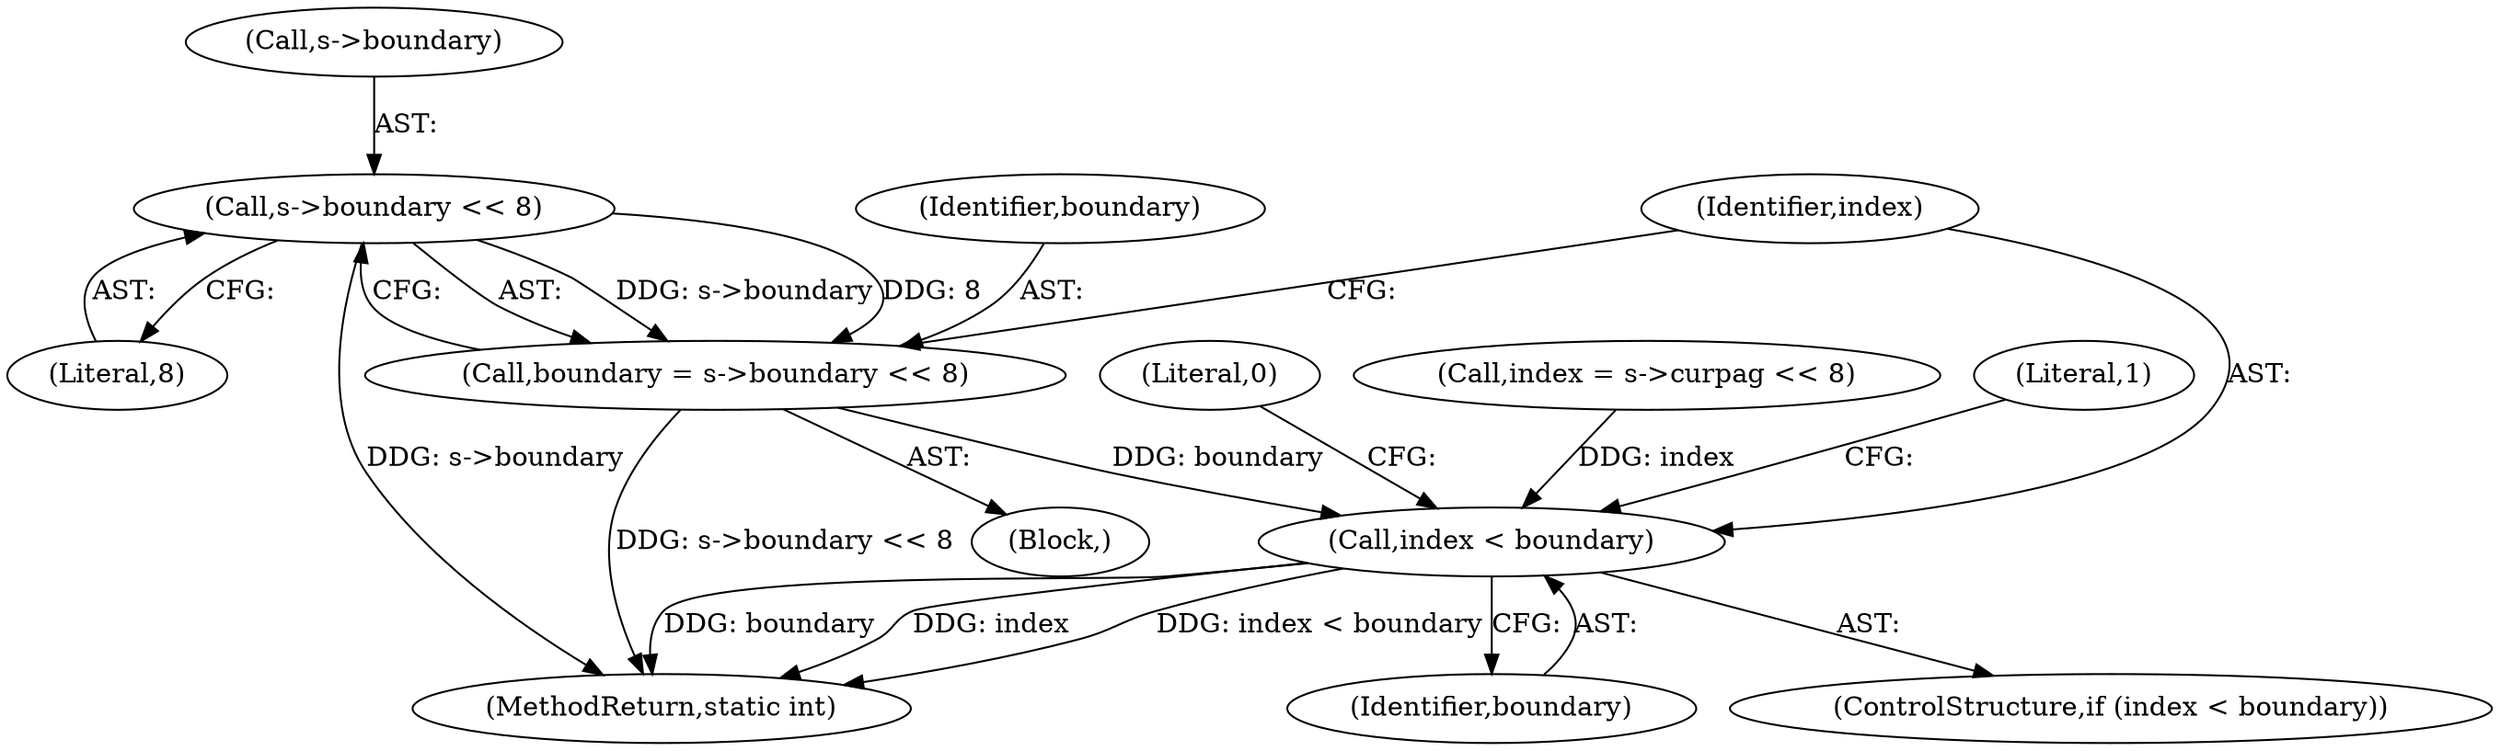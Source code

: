 digraph "0_qemu_415ab35a441eca767d033a2702223e785b9d5190@pointer" {
"1000126" [label="(Call,s->boundary << 8)"];
"1000124" [label="(Call,boundary = s->boundary << 8)"];
"1000132" [label="(Call,index < boundary)"];
"1000130" [label="(Literal,8)"];
"1000102" [label="(Block,)"];
"1000133" [label="(Identifier,index)"];
"1000134" [label="(Identifier,boundary)"];
"1000132" [label="(Call,index < boundary)"];
"1000124" [label="(Call,boundary = s->boundary << 8)"];
"1000125" [label="(Identifier,boundary)"];
"1000117" [label="(Call,index = s->curpag << 8)"];
"1000136" [label="(Literal,1)"];
"1000131" [label="(ControlStructure,if (index < boundary))"];
"1000139" [label="(MethodReturn,static int)"];
"1000138" [label="(Literal,0)"];
"1000127" [label="(Call,s->boundary)"];
"1000126" [label="(Call,s->boundary << 8)"];
"1000126" -> "1000124"  [label="AST: "];
"1000126" -> "1000130"  [label="CFG: "];
"1000127" -> "1000126"  [label="AST: "];
"1000130" -> "1000126"  [label="AST: "];
"1000124" -> "1000126"  [label="CFG: "];
"1000126" -> "1000139"  [label="DDG: s->boundary"];
"1000126" -> "1000124"  [label="DDG: s->boundary"];
"1000126" -> "1000124"  [label="DDG: 8"];
"1000124" -> "1000102"  [label="AST: "];
"1000125" -> "1000124"  [label="AST: "];
"1000133" -> "1000124"  [label="CFG: "];
"1000124" -> "1000139"  [label="DDG: s->boundary << 8"];
"1000124" -> "1000132"  [label="DDG: boundary"];
"1000132" -> "1000131"  [label="AST: "];
"1000132" -> "1000134"  [label="CFG: "];
"1000133" -> "1000132"  [label="AST: "];
"1000134" -> "1000132"  [label="AST: "];
"1000136" -> "1000132"  [label="CFG: "];
"1000138" -> "1000132"  [label="CFG: "];
"1000132" -> "1000139"  [label="DDG: index < boundary"];
"1000132" -> "1000139"  [label="DDG: boundary"];
"1000132" -> "1000139"  [label="DDG: index"];
"1000117" -> "1000132"  [label="DDG: index"];
}
